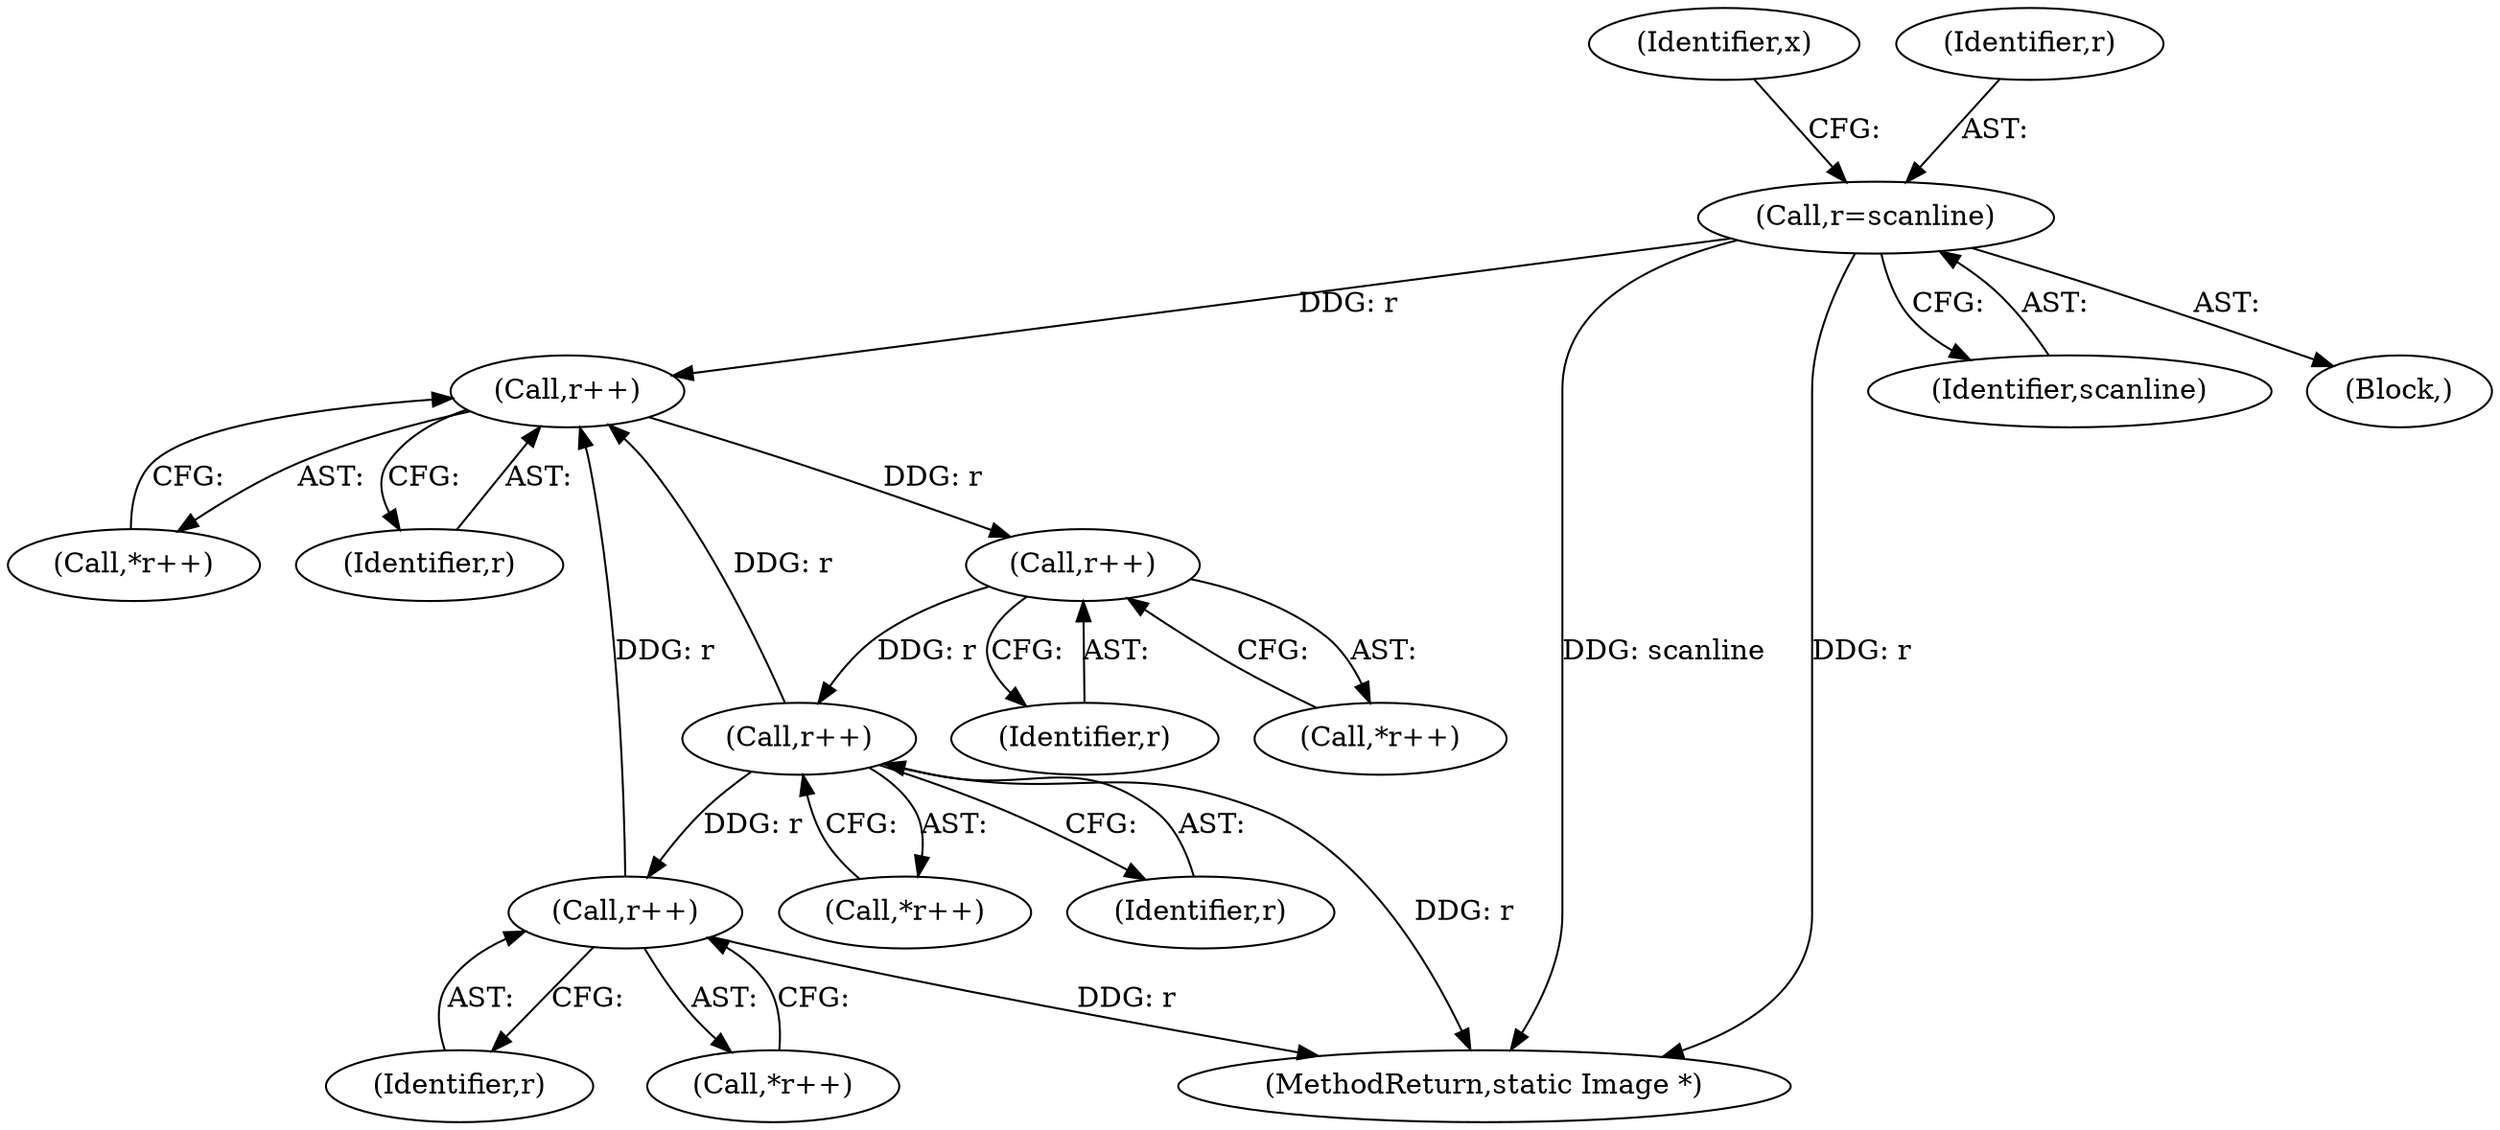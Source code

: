 digraph "0_ImageMagick_f6e9d0d9955e85bdd7540b251cd50d598dacc5e6_44@pointer" {
"1001695" [label="(Call,r++)"];
"1001707" [label="(Call,r++)"];
"1001701" [label="(Call,r++)"];
"1001695" [label="(Call,r++)"];
"1001666" [label="(Call,r=scanline)"];
"1001719" [label="(Call,r++)"];
"1001696" [label="(Identifier,r)"];
"1001707" [label="(Call,r++)"];
"1001701" [label="(Call,r++)"];
"1001917" [label="(MethodReturn,static Image *)"];
"1001694" [label="(Call,*r++)"];
"1001668" [label="(Identifier,scanline)"];
"1001671" [label="(Identifier,x)"];
"1001708" [label="(Identifier,r)"];
"1001719" [label="(Call,r++)"];
"1001667" [label="(Identifier,r)"];
"1001718" [label="(Call,*r++)"];
"1001666" [label="(Call,r=scanline)"];
"1001192" [label="(Block,)"];
"1001700" [label="(Call,*r++)"];
"1001702" [label="(Identifier,r)"];
"1001695" [label="(Call,r++)"];
"1001720" [label="(Identifier,r)"];
"1001706" [label="(Call,*r++)"];
"1001695" -> "1001694"  [label="AST: "];
"1001695" -> "1001696"  [label="CFG: "];
"1001696" -> "1001695"  [label="AST: "];
"1001694" -> "1001695"  [label="CFG: "];
"1001707" -> "1001695"  [label="DDG: r"];
"1001666" -> "1001695"  [label="DDG: r"];
"1001719" -> "1001695"  [label="DDG: r"];
"1001695" -> "1001701"  [label="DDG: r"];
"1001707" -> "1001706"  [label="AST: "];
"1001707" -> "1001708"  [label="CFG: "];
"1001708" -> "1001707"  [label="AST: "];
"1001706" -> "1001707"  [label="CFG: "];
"1001707" -> "1001917"  [label="DDG: r"];
"1001701" -> "1001707"  [label="DDG: r"];
"1001707" -> "1001719"  [label="DDG: r"];
"1001701" -> "1001700"  [label="AST: "];
"1001701" -> "1001702"  [label="CFG: "];
"1001702" -> "1001701"  [label="AST: "];
"1001700" -> "1001701"  [label="CFG: "];
"1001666" -> "1001192"  [label="AST: "];
"1001666" -> "1001668"  [label="CFG: "];
"1001667" -> "1001666"  [label="AST: "];
"1001668" -> "1001666"  [label="AST: "];
"1001671" -> "1001666"  [label="CFG: "];
"1001666" -> "1001917"  [label="DDG: scanline"];
"1001666" -> "1001917"  [label="DDG: r"];
"1001719" -> "1001718"  [label="AST: "];
"1001719" -> "1001720"  [label="CFG: "];
"1001720" -> "1001719"  [label="AST: "];
"1001718" -> "1001719"  [label="CFG: "];
"1001719" -> "1001917"  [label="DDG: r"];
}
